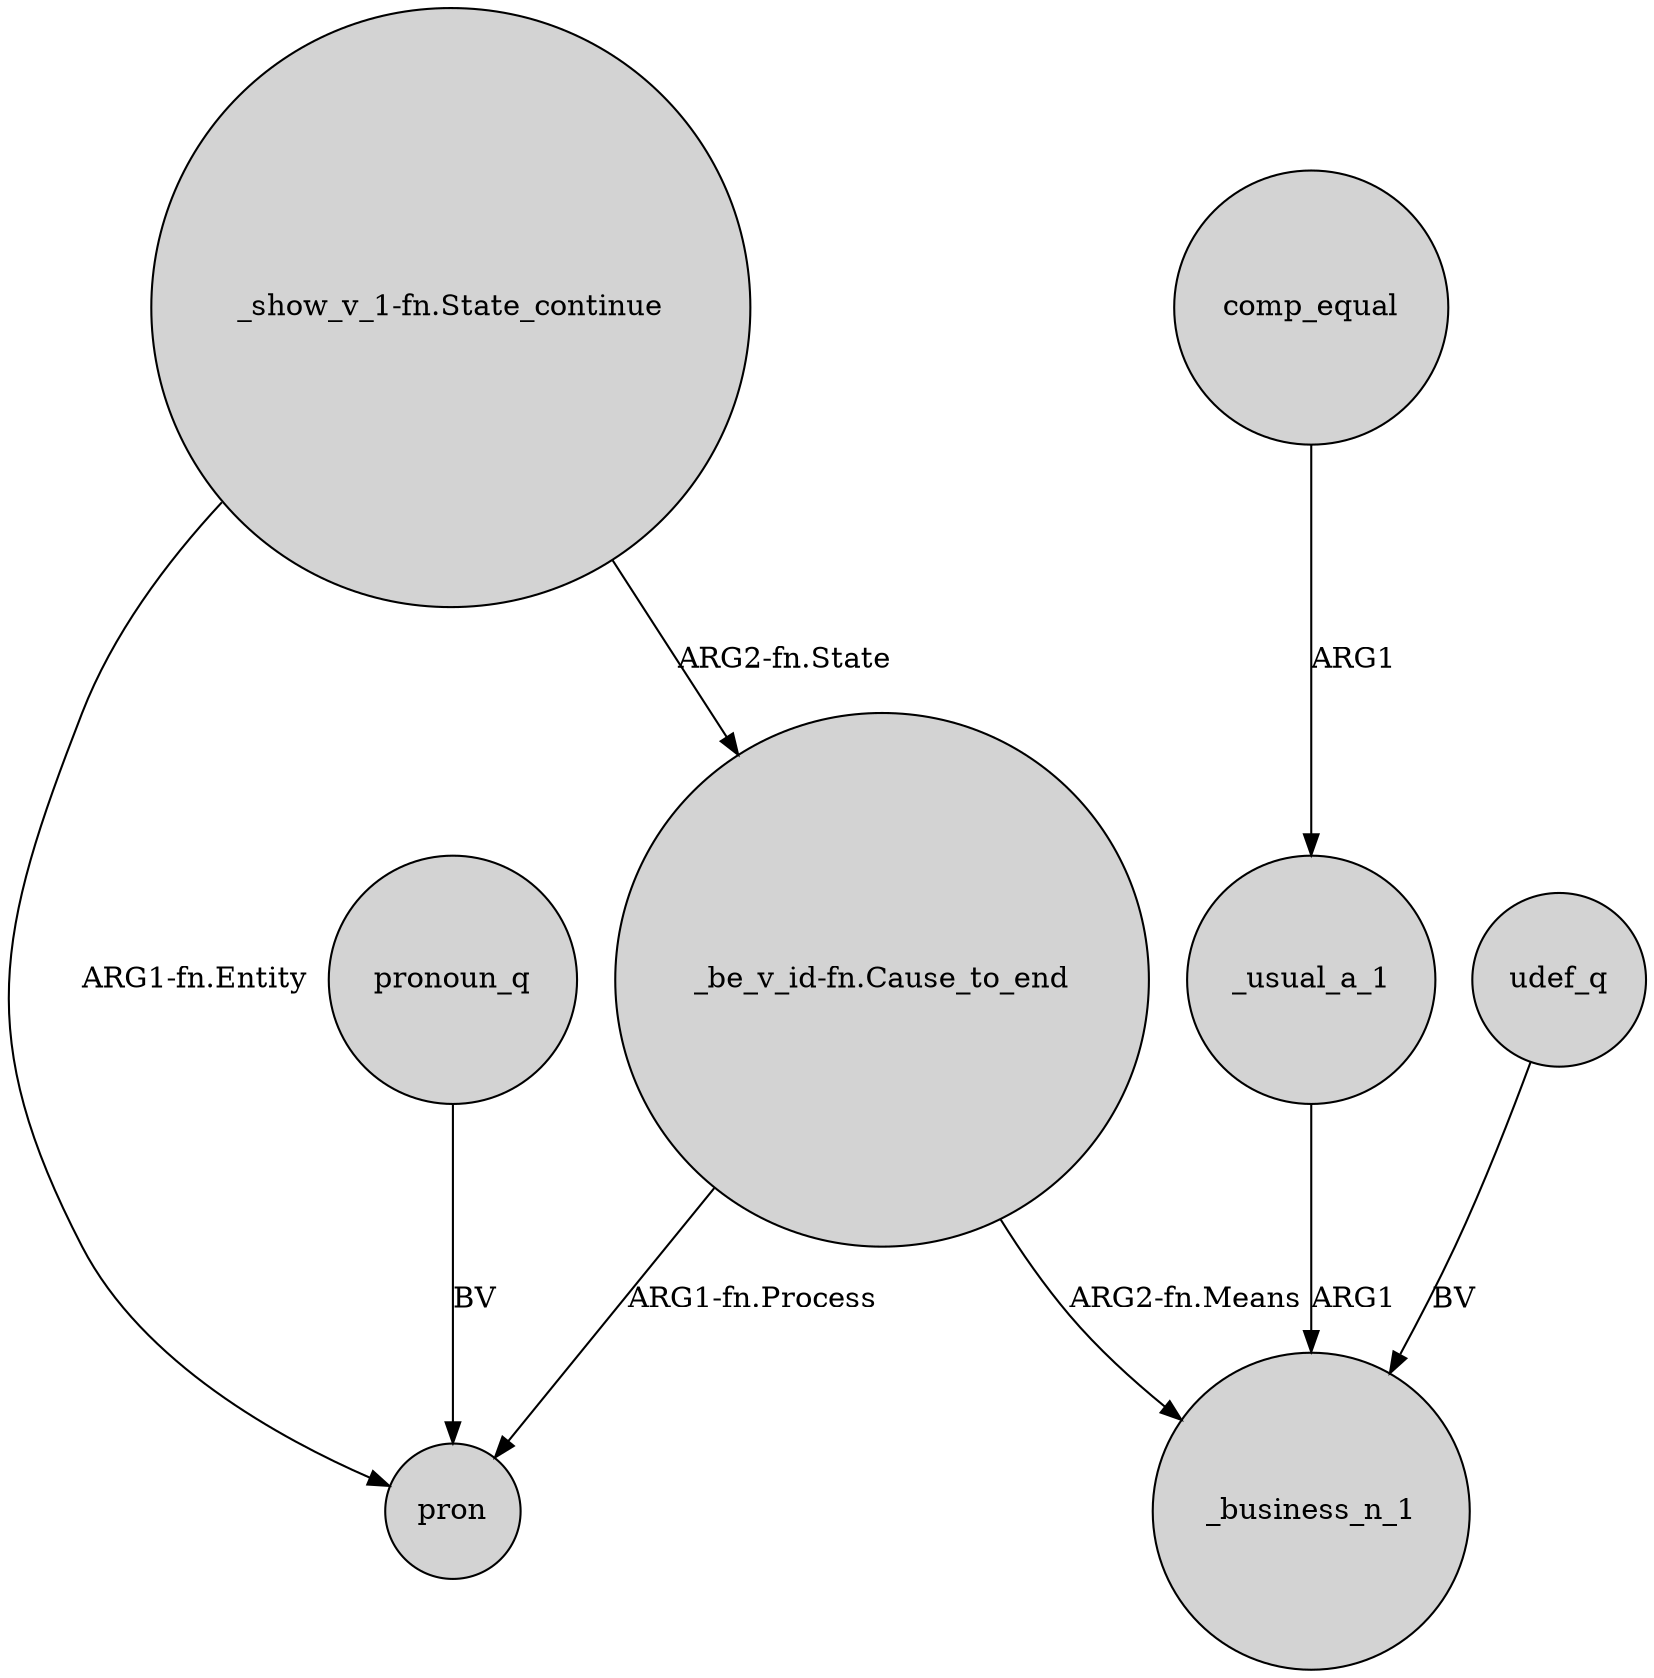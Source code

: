 digraph {
	node [shape=circle style=filled]
	"_show_v_1-fn.State_continue" -> "_be_v_id-fn.Cause_to_end" [label="ARG2-fn.State"]
	comp_equal -> _usual_a_1 [label=ARG1]
	udef_q -> _business_n_1 [label=BV]
	"_be_v_id-fn.Cause_to_end" -> _business_n_1 [label="ARG2-fn.Means"]
	_usual_a_1 -> _business_n_1 [label=ARG1]
	pronoun_q -> pron [label=BV]
	"_be_v_id-fn.Cause_to_end" -> pron [label="ARG1-fn.Process"]
	"_show_v_1-fn.State_continue" -> pron [label="ARG1-fn.Entity"]
}
